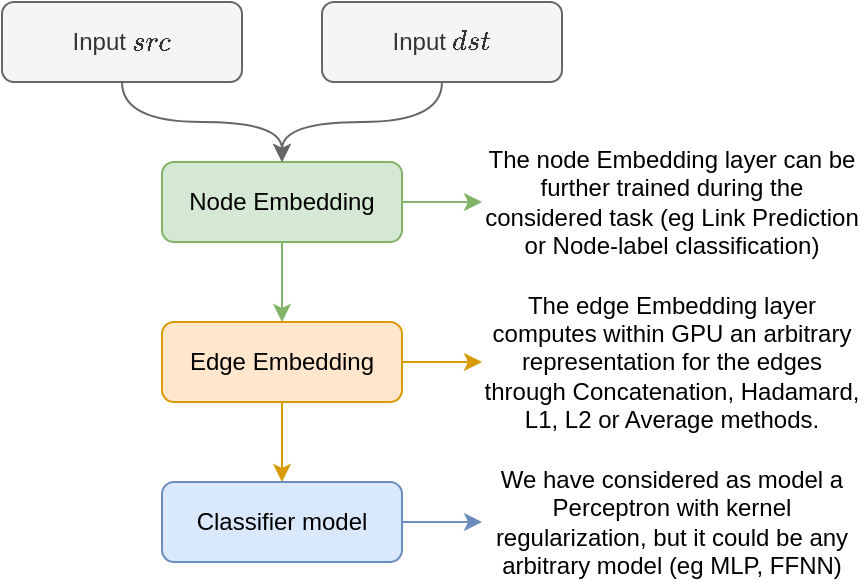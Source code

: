 <mxfile version="14.1.8" type="device"><diagram id="RaF_LecGEWQiuDLSxsRR" name="Pagina-1"><mxGraphModel dx="1106" dy="900" grid="1" gridSize="10" guides="1" tooltips="1" connect="1" arrows="1" fold="1" page="1" pageScale="1" pageWidth="827" pageHeight="1169" math="1" shadow="0"><root><mxCell id="0"/><mxCell id="1" parent="0"/><mxCell id="HHrOs4BSCK1QE4TNcTQm-7" style="edgeStyle=orthogonalEdgeStyle;curved=1;rounded=0;orthogonalLoop=1;jettySize=auto;html=1;fillColor=#d5e8d4;strokeColor=#82b366;" edge="1" parent="1" source="HHrOs4BSCK1QE4TNcTQm-1" target="HHrOs4BSCK1QE4TNcTQm-6"><mxGeometry relative="1" as="geometry"/></mxCell><mxCell id="HHrOs4BSCK1QE4TNcTQm-10" style="edgeStyle=orthogonalEdgeStyle;curved=1;rounded=0;orthogonalLoop=1;jettySize=auto;html=1;fillColor=#d5e8d4;strokeColor=#82b366;" edge="1" parent="1" source="HHrOs4BSCK1QE4TNcTQm-1" target="HHrOs4BSCK1QE4TNcTQm-9"><mxGeometry relative="1" as="geometry"/></mxCell><mxCell id="HHrOs4BSCK1QE4TNcTQm-1" value="Node Embedding" style="rounded=1;whiteSpace=wrap;html=1;fillColor=#d5e8d4;strokeColor=#82b366;" vertex="1" parent="1"><mxGeometry x="120" y="240" width="120" height="40" as="geometry"/></mxCell><mxCell id="HHrOs4BSCK1QE4TNcTQm-4" style="edgeStyle=orthogonalEdgeStyle;rounded=0;orthogonalLoop=1;jettySize=auto;html=1;curved=1;fillColor=#f5f5f5;strokeColor=#666666;" edge="1" parent="1" source="HHrOs4BSCK1QE4TNcTQm-2" target="HHrOs4BSCK1QE4TNcTQm-1"><mxGeometry relative="1" as="geometry"/></mxCell><mxCell id="HHrOs4BSCK1QE4TNcTQm-2" value="Input \(src\)" style="rounded=1;whiteSpace=wrap;html=1;fillColor=#f5f5f5;strokeColor=#666666;fontColor=#333333;" vertex="1" parent="1"><mxGeometry x="40" y="160" width="120" height="40" as="geometry"/></mxCell><mxCell id="HHrOs4BSCK1QE4TNcTQm-5" style="edgeStyle=orthogonalEdgeStyle;rounded=0;orthogonalLoop=1;jettySize=auto;html=1;curved=1;fillColor=#f5f5f5;strokeColor=#666666;" edge="1" parent="1" source="HHrOs4BSCK1QE4TNcTQm-3" target="HHrOs4BSCK1QE4TNcTQm-1"><mxGeometry relative="1" as="geometry"/></mxCell><mxCell id="HHrOs4BSCK1QE4TNcTQm-3" value="Input \(dst\)" style="rounded=1;whiteSpace=wrap;html=1;fillColor=#f5f5f5;strokeColor=#666666;fontColor=#333333;" vertex="1" parent="1"><mxGeometry x="200" y="160" width="120" height="40" as="geometry"/></mxCell><mxCell id="HHrOs4BSCK1QE4TNcTQm-12" style="edgeStyle=orthogonalEdgeStyle;curved=1;rounded=0;orthogonalLoop=1;jettySize=auto;html=1;fillColor=#ffe6cc;strokeColor=#d79b00;" edge="1" parent="1" source="HHrOs4BSCK1QE4TNcTQm-6" target="HHrOs4BSCK1QE4TNcTQm-11"><mxGeometry relative="1" as="geometry"/></mxCell><mxCell id="HHrOs4BSCK1QE4TNcTQm-14" style="edgeStyle=orthogonalEdgeStyle;curved=1;rounded=0;orthogonalLoop=1;jettySize=auto;html=1;fillColor=#ffe6cc;strokeColor=#d79b00;" edge="1" parent="1" source="HHrOs4BSCK1QE4TNcTQm-6" target="HHrOs4BSCK1QE4TNcTQm-13"><mxGeometry relative="1" as="geometry"/></mxCell><mxCell id="HHrOs4BSCK1QE4TNcTQm-6" value="Edge Embedding" style="rounded=1;whiteSpace=wrap;html=1;fillColor=#ffe6cc;strokeColor=#d79b00;" vertex="1" parent="1"><mxGeometry x="120" y="320" width="120" height="40" as="geometry"/></mxCell><mxCell id="HHrOs4BSCK1QE4TNcTQm-9" value="The node Embedding layer can be further trained during the considered task (eg Link Prediction or Node-label classification)" style="text;html=1;strokeColor=none;fillColor=none;align=center;verticalAlign=middle;whiteSpace=wrap;rounded=0;" vertex="1" parent="1"><mxGeometry x="280" y="250" width="190" height="20" as="geometry"/></mxCell><mxCell id="HHrOs4BSCK1QE4TNcTQm-11" value="The edge Embedding layer computes within GPU an arbitrary representation for the edges through Concatenation, Hadamard, L1, L2 or Average methods." style="text;html=1;strokeColor=none;fillColor=none;align=center;verticalAlign=middle;whiteSpace=wrap;rounded=0;" vertex="1" parent="1"><mxGeometry x="280" y="330" width="190" height="20" as="geometry"/></mxCell><mxCell id="HHrOs4BSCK1QE4TNcTQm-16" style="edgeStyle=orthogonalEdgeStyle;curved=1;rounded=0;orthogonalLoop=1;jettySize=auto;html=1;fillColor=#dae8fc;strokeColor=#6c8ebf;" edge="1" parent="1" source="HHrOs4BSCK1QE4TNcTQm-13" target="HHrOs4BSCK1QE4TNcTQm-15"><mxGeometry relative="1" as="geometry"/></mxCell><mxCell id="HHrOs4BSCK1QE4TNcTQm-13" value="Classifier model" style="rounded=1;whiteSpace=wrap;html=1;fillColor=#dae8fc;strokeColor=#6c8ebf;" vertex="1" parent="1"><mxGeometry x="120" y="400" width="120" height="40" as="geometry"/></mxCell><mxCell id="HHrOs4BSCK1QE4TNcTQm-15" value="We have considered as model a Perceptron with kernel regularization, but it could be any arbitrary model (eg MLP, FFNN)" style="text;html=1;strokeColor=none;fillColor=none;align=center;verticalAlign=middle;whiteSpace=wrap;rounded=0;" vertex="1" parent="1"><mxGeometry x="280" y="410" width="190" height="20" as="geometry"/></mxCell></root></mxGraphModel></diagram></mxfile>